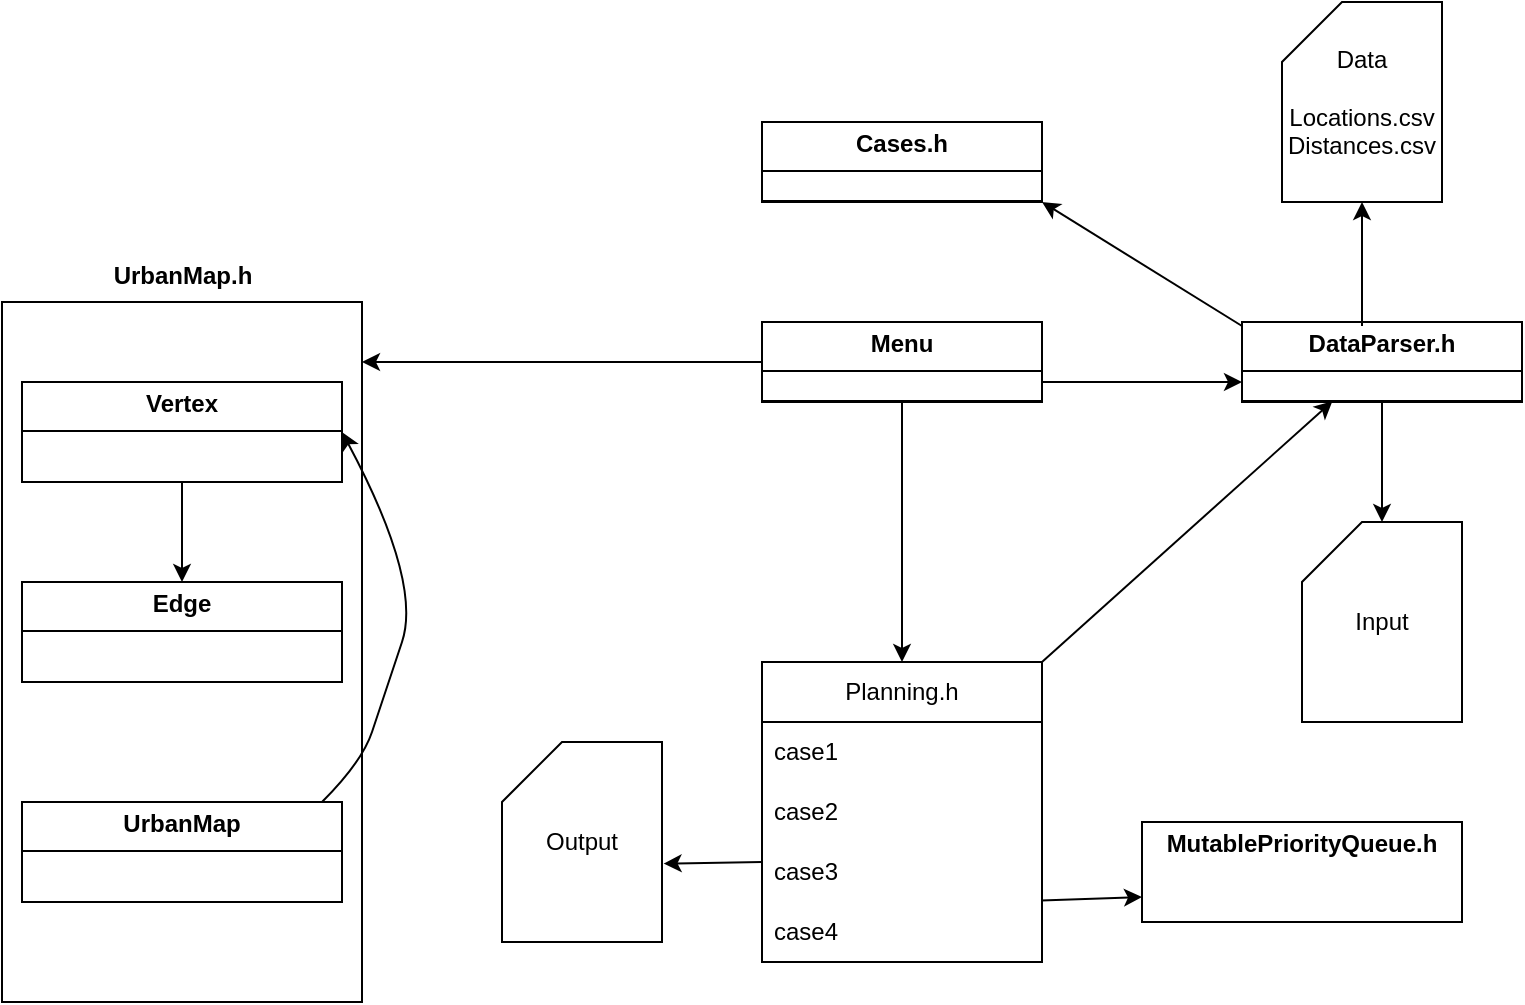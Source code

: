 <mxfile version="26.0.14">
  <diagram id="C5RBs43oDa-KdzZeNtuy" name="Page-1">
    <mxGraphModel dx="1242" dy="565" grid="1" gridSize="10" guides="1" tooltips="1" connect="1" arrows="1" fold="1" page="1" pageScale="1" pageWidth="827" pageHeight="1169" math="0" shadow="0">
      <root>
        <mxCell id="WIyWlLk6GJQsqaUBKTNV-0" />
        <mxCell id="WIyWlLk6GJQsqaUBKTNV-1" parent="WIyWlLk6GJQsqaUBKTNV-0" />
        <mxCell id="vUBYNnpiDyhJFMi7h6ys-1" value="" style="html=1;dropTarget=0;whiteSpace=wrap;" vertex="1" parent="WIyWlLk6GJQsqaUBKTNV-1">
          <mxGeometry x="60" y="170" width="180" height="350" as="geometry" />
        </mxCell>
        <mxCell id="vUBYNnpiDyhJFMi7h6ys-3" value="&lt;p style=&quot;margin:0px;margin-top:4px;text-align:center;&quot;&gt;&lt;b&gt;Vertex&lt;/b&gt;&lt;/p&gt;&lt;hr size=&quot;1&quot; style=&quot;border-style:solid;&quot;&gt;&lt;p style=&quot;margin:0px;margin-left:4px;&quot;&gt;&lt;br&gt;&lt;/p&gt;&lt;hr size=&quot;1&quot; style=&quot;border-style:solid;&quot;&gt;&lt;p style=&quot;margin:0px;margin-left:4px;&quot;&gt;&lt;br&gt;&lt;/p&gt;" style="verticalAlign=top;align=left;overflow=fill;html=1;whiteSpace=wrap;" vertex="1" parent="WIyWlLk6GJQsqaUBKTNV-1">
          <mxGeometry x="70" y="210" width="160" height="50" as="geometry" />
        </mxCell>
        <mxCell id="vUBYNnpiDyhJFMi7h6ys-4" value="&lt;p style=&quot;margin:0px;margin-top:4px;text-align:center;&quot;&gt;&lt;b&gt;Edge&lt;/b&gt;&lt;/p&gt;&lt;hr size=&quot;1&quot; style=&quot;border-style:solid;&quot;&gt;&lt;p style=&quot;margin:0px;margin-left:4px;&quot;&gt;&lt;br&gt;&lt;/p&gt;&lt;hr size=&quot;1&quot; style=&quot;border-style:solid;&quot;&gt;&lt;p style=&quot;margin:0px;margin-left:4px;&quot;&gt;&lt;br&gt;&lt;/p&gt;" style="verticalAlign=top;align=left;overflow=fill;html=1;whiteSpace=wrap;" vertex="1" parent="WIyWlLk6GJQsqaUBKTNV-1">
          <mxGeometry x="70" y="310" width="160" height="50" as="geometry" />
        </mxCell>
        <mxCell id="vUBYNnpiDyhJFMi7h6ys-5" value="&lt;p style=&quot;margin:0px;margin-top:4px;text-align:center;&quot;&gt;&lt;b&gt;UrbanMap&lt;/b&gt;&lt;/p&gt;&lt;hr size=&quot;1&quot; style=&quot;border-style:solid;&quot;&gt;&lt;p style=&quot;margin:0px;margin-left:4px;&quot;&gt;&lt;/p&gt;&lt;p style=&quot;margin:0px;margin-left:4px;&quot;&gt;&lt;br&gt;&lt;/p&gt;" style="verticalAlign=top;align=left;overflow=fill;html=1;whiteSpace=wrap;" vertex="1" parent="WIyWlLk6GJQsqaUBKTNV-1">
          <mxGeometry x="70" y="420" width="160" height="50" as="geometry" />
        </mxCell>
        <mxCell id="vUBYNnpiDyhJFMi7h6ys-6" value="UrbanMap.h" style="text;align=center;fontStyle=1;verticalAlign=middle;spacingLeft=3;spacingRight=3;strokeColor=none;rotatable=0;points=[[0,0.5],[1,0.5]];portConstraint=eastwest;html=1;" vertex="1" parent="WIyWlLk6GJQsqaUBKTNV-1">
          <mxGeometry x="110" y="144" width="80" height="26" as="geometry" />
        </mxCell>
        <mxCell id="vUBYNnpiDyhJFMi7h6ys-9" value="" style="curved=1;endArrow=classic;html=1;rounded=0;entryX=1;entryY=0.5;entryDx=0;entryDy=0;" edge="1" parent="WIyWlLk6GJQsqaUBKTNV-1" target="vUBYNnpiDyhJFMi7h6ys-3">
          <mxGeometry width="50" height="50" relative="1" as="geometry">
            <mxPoint x="220" y="420" as="sourcePoint" />
            <mxPoint x="270" y="260" as="targetPoint" />
            <Array as="points">
              <mxPoint x="240" y="400" />
              <mxPoint x="250" y="370" />
              <mxPoint x="270" y="310" />
            </Array>
          </mxGeometry>
        </mxCell>
        <mxCell id="vUBYNnpiDyhJFMi7h6ys-10" value="&lt;p style=&quot;margin:0px;margin-top:4px;text-align:center;&quot;&gt;&lt;b&gt;Menu&lt;/b&gt;&lt;/p&gt;&lt;hr size=&quot;1&quot; style=&quot;border-style:solid;&quot;&gt;&lt;div style=&quot;height:2px;&quot;&gt;&lt;/div&gt;&lt;hr size=&quot;1&quot; style=&quot;border-style:solid;&quot;&gt;&lt;div style=&quot;height:2px;&quot;&gt;&lt;/div&gt;" style="verticalAlign=top;align=left;overflow=fill;html=1;whiteSpace=wrap;" vertex="1" parent="WIyWlLk6GJQsqaUBKTNV-1">
          <mxGeometry x="440" y="180" width="140" height="40" as="geometry" />
        </mxCell>
        <mxCell id="vUBYNnpiDyhJFMi7h6ys-11" value="" style="endArrow=classic;html=1;rounded=0;exitX=0;exitY=0.5;exitDx=0;exitDy=0;" edge="1" parent="WIyWlLk6GJQsqaUBKTNV-1" source="vUBYNnpiDyhJFMi7h6ys-10">
          <mxGeometry width="50" height="50" relative="1" as="geometry">
            <mxPoint x="440" y="190" as="sourcePoint" />
            <mxPoint x="240" y="200" as="targetPoint" />
          </mxGeometry>
        </mxCell>
        <mxCell id="vUBYNnpiDyhJFMi7h6ys-12" value="Planning.h" style="swimlane;fontStyle=0;childLayout=stackLayout;horizontal=1;startSize=30;horizontalStack=0;resizeParent=1;resizeParentMax=0;resizeLast=0;collapsible=1;marginBottom=0;whiteSpace=wrap;html=1;" vertex="1" parent="WIyWlLk6GJQsqaUBKTNV-1">
          <mxGeometry x="440" y="350" width="140" height="150" as="geometry" />
        </mxCell>
        <mxCell id="vUBYNnpiDyhJFMi7h6ys-13" value="case1" style="text;strokeColor=none;fillColor=none;align=left;verticalAlign=middle;spacingLeft=4;spacingRight=4;overflow=hidden;points=[[0,0.5],[1,0.5]];portConstraint=eastwest;rotatable=0;whiteSpace=wrap;html=1;" vertex="1" parent="vUBYNnpiDyhJFMi7h6ys-12">
          <mxGeometry y="30" width="140" height="30" as="geometry" />
        </mxCell>
        <mxCell id="vUBYNnpiDyhJFMi7h6ys-14" value="case2" style="text;strokeColor=none;fillColor=none;align=left;verticalAlign=middle;spacingLeft=4;spacingRight=4;overflow=hidden;points=[[0,0.5],[1,0.5]];portConstraint=eastwest;rotatable=0;whiteSpace=wrap;html=1;" vertex="1" parent="vUBYNnpiDyhJFMi7h6ys-12">
          <mxGeometry y="60" width="140" height="30" as="geometry" />
        </mxCell>
        <mxCell id="vUBYNnpiDyhJFMi7h6ys-26" value="" style="endArrow=classic;html=1;rounded=0;entryX=1.01;entryY=0.608;entryDx=0;entryDy=0;entryPerimeter=0;" edge="1" parent="vUBYNnpiDyhJFMi7h6ys-12" target="vUBYNnpiDyhJFMi7h6ys-25">
          <mxGeometry width="50" height="50" relative="1" as="geometry">
            <mxPoint y="100" as="sourcePoint" />
            <mxPoint x="50" y="50" as="targetPoint" />
          </mxGeometry>
        </mxCell>
        <mxCell id="vUBYNnpiDyhJFMi7h6ys-15" value="case3" style="text;strokeColor=none;fillColor=none;align=left;verticalAlign=middle;spacingLeft=4;spacingRight=4;overflow=hidden;points=[[0,0.5],[1,0.5]];portConstraint=eastwest;rotatable=0;whiteSpace=wrap;html=1;" vertex="1" parent="vUBYNnpiDyhJFMi7h6ys-12">
          <mxGeometry y="90" width="140" height="30" as="geometry" />
        </mxCell>
        <mxCell id="vUBYNnpiDyhJFMi7h6ys-17" value="case4" style="text;strokeColor=none;fillColor=none;align=left;verticalAlign=middle;spacingLeft=4;spacingRight=4;overflow=hidden;points=[[0,0.5],[1,0.5]];portConstraint=eastwest;rotatable=0;whiteSpace=wrap;html=1;" vertex="1" parent="vUBYNnpiDyhJFMi7h6ys-12">
          <mxGeometry y="120" width="140" height="30" as="geometry" />
        </mxCell>
        <mxCell id="vUBYNnpiDyhJFMi7h6ys-16" value="" style="endArrow=classic;html=1;rounded=0;entryX=0.5;entryY=0;entryDx=0;entryDy=0;" edge="1" parent="WIyWlLk6GJQsqaUBKTNV-1" target="vUBYNnpiDyhJFMi7h6ys-12">
          <mxGeometry width="50" height="50" relative="1" as="geometry">
            <mxPoint x="510" y="220" as="sourcePoint" />
            <mxPoint x="560" y="170" as="targetPoint" />
          </mxGeometry>
        </mxCell>
        <mxCell id="vUBYNnpiDyhJFMi7h6ys-18" value="" style="endArrow=classic;html=1;rounded=0;entryX=0.5;entryY=0;entryDx=0;entryDy=0;" edge="1" parent="WIyWlLk6GJQsqaUBKTNV-1" target="vUBYNnpiDyhJFMi7h6ys-4">
          <mxGeometry width="50" height="50" relative="1" as="geometry">
            <mxPoint x="150" y="260" as="sourcePoint" />
            <mxPoint x="200" y="210" as="targetPoint" />
          </mxGeometry>
        </mxCell>
        <mxCell id="vUBYNnpiDyhJFMi7h6ys-19" value="Data&lt;br&gt;&lt;br&gt;&lt;div&gt;Locations.csv&lt;br&gt;Distances.csv&lt;/div&gt;" style="shape=card;whiteSpace=wrap;html=1;" vertex="1" parent="WIyWlLk6GJQsqaUBKTNV-1">
          <mxGeometry x="700" y="20" width="80" height="100" as="geometry" />
        </mxCell>
        <mxCell id="vUBYNnpiDyhJFMi7h6ys-20" value="&lt;p style=&quot;margin:0px;margin-top:4px;text-align:center;&quot;&gt;&lt;b&gt;DataParser.h&lt;/b&gt;&lt;/p&gt;&lt;hr size=&quot;1&quot; style=&quot;border-style:solid;&quot;&gt;&lt;div style=&quot;height:2px;&quot;&gt;&lt;/div&gt;&lt;hr size=&quot;1&quot; style=&quot;border-style:solid;&quot;&gt;&lt;div style=&quot;height:2px;&quot;&gt;&lt;/div&gt;" style="verticalAlign=top;align=left;overflow=fill;html=1;whiteSpace=wrap;" vertex="1" parent="WIyWlLk6GJQsqaUBKTNV-1">
          <mxGeometry x="680" y="180" width="140" height="40" as="geometry" />
        </mxCell>
        <mxCell id="vUBYNnpiDyhJFMi7h6ys-21" value="" style="endArrow=classic;html=1;rounded=0;entryX=0;entryY=0.75;entryDx=0;entryDy=0;" edge="1" parent="WIyWlLk6GJQsqaUBKTNV-1" target="vUBYNnpiDyhJFMi7h6ys-20">
          <mxGeometry width="50" height="50" relative="1" as="geometry">
            <mxPoint x="580" y="210" as="sourcePoint" />
            <mxPoint x="630" y="160" as="targetPoint" />
          </mxGeometry>
        </mxCell>
        <mxCell id="vUBYNnpiDyhJFMi7h6ys-22" value="" style="endArrow=classic;html=1;rounded=0;entryX=0.5;entryY=1;entryDx=0;entryDy=0;entryPerimeter=0;" edge="1" parent="WIyWlLk6GJQsqaUBKTNV-1" target="vUBYNnpiDyhJFMi7h6ys-19">
          <mxGeometry width="50" height="50" relative="1" as="geometry">
            <mxPoint x="740" y="182" as="sourcePoint" />
            <mxPoint x="790" y="132" as="targetPoint" />
          </mxGeometry>
        </mxCell>
        <mxCell id="vUBYNnpiDyhJFMi7h6ys-23" value="Input" style="shape=card;whiteSpace=wrap;html=1;" vertex="1" parent="WIyWlLk6GJQsqaUBKTNV-1">
          <mxGeometry x="710" y="280" width="80" height="100" as="geometry" />
        </mxCell>
        <mxCell id="vUBYNnpiDyhJFMi7h6ys-24" value="" style="endArrow=classic;html=1;rounded=0;entryX=0.5;entryY=0;entryDx=0;entryDy=0;entryPerimeter=0;exitX=0.5;exitY=1;exitDx=0;exitDy=0;" edge="1" parent="WIyWlLk6GJQsqaUBKTNV-1" source="vUBYNnpiDyhJFMi7h6ys-20" target="vUBYNnpiDyhJFMi7h6ys-23">
          <mxGeometry width="50" height="50" relative="1" as="geometry">
            <mxPoint x="740" y="220" as="sourcePoint" />
            <mxPoint x="790" y="170" as="targetPoint" />
          </mxGeometry>
        </mxCell>
        <mxCell id="vUBYNnpiDyhJFMi7h6ys-25" value="Output" style="shape=card;whiteSpace=wrap;html=1;" vertex="1" parent="WIyWlLk6GJQsqaUBKTNV-1">
          <mxGeometry x="310" y="390" width="80" height="100" as="geometry" />
        </mxCell>
        <mxCell id="vUBYNnpiDyhJFMi7h6ys-27" value="&lt;p style=&quot;margin:0px;margin-top:4px;text-align:center;&quot;&gt;&lt;b&gt;MutablePriorityQueue.h&lt;/b&gt;&lt;/p&gt;" style="verticalAlign=top;align=left;overflow=fill;html=1;whiteSpace=wrap;" vertex="1" parent="WIyWlLk6GJQsqaUBKTNV-1">
          <mxGeometry x="630" y="430" width="160" height="50" as="geometry" />
        </mxCell>
        <mxCell id="vUBYNnpiDyhJFMi7h6ys-28" value="" style="endArrow=classic;html=1;rounded=0;entryX=0;entryY=0.75;entryDx=0;entryDy=0;exitX=0.997;exitY=0.973;exitDx=0;exitDy=0;exitPerimeter=0;" edge="1" parent="WIyWlLk6GJQsqaUBKTNV-1" source="vUBYNnpiDyhJFMi7h6ys-15" target="vUBYNnpiDyhJFMi7h6ys-27">
          <mxGeometry width="50" height="50" relative="1" as="geometry">
            <mxPoint x="580" y="470" as="sourcePoint" />
            <mxPoint x="630" y="420" as="targetPoint" />
          </mxGeometry>
        </mxCell>
        <mxCell id="vUBYNnpiDyhJFMi7h6ys-29" value="&lt;p style=&quot;margin:0px;margin-top:4px;text-align:center;&quot;&gt;&lt;b&gt;Cases.h&lt;/b&gt;&lt;/p&gt;&lt;hr size=&quot;1&quot; style=&quot;border-style:solid;&quot;&gt;&lt;div style=&quot;height:2px;&quot;&gt;&lt;/div&gt;&lt;hr size=&quot;1&quot; style=&quot;border-style:solid;&quot;&gt;&lt;div style=&quot;height:2px;&quot;&gt;&lt;/div&gt;" style="verticalAlign=top;align=left;overflow=fill;html=1;whiteSpace=wrap;" vertex="1" parent="WIyWlLk6GJQsqaUBKTNV-1">
          <mxGeometry x="440" y="80" width="140" height="40" as="geometry" />
        </mxCell>
        <mxCell id="vUBYNnpiDyhJFMi7h6ys-30" value="" style="endArrow=classic;html=1;rounded=0;entryX=0.323;entryY=0.99;entryDx=0;entryDy=0;entryPerimeter=0;" edge="1" parent="WIyWlLk6GJQsqaUBKTNV-1" target="vUBYNnpiDyhJFMi7h6ys-20">
          <mxGeometry width="50" height="50" relative="1" as="geometry">
            <mxPoint x="580" y="350" as="sourcePoint" />
            <mxPoint x="630" y="300" as="targetPoint" />
          </mxGeometry>
        </mxCell>
        <mxCell id="vUBYNnpiDyhJFMi7h6ys-31" value="" style="endArrow=classic;html=1;rounded=0;entryX=1;entryY=1;entryDx=0;entryDy=0;" edge="1" parent="WIyWlLk6GJQsqaUBKTNV-1" target="vUBYNnpiDyhJFMi7h6ys-29">
          <mxGeometry width="50" height="50" relative="1" as="geometry">
            <mxPoint x="680" y="182" as="sourcePoint" />
            <mxPoint x="730" y="132" as="targetPoint" />
          </mxGeometry>
        </mxCell>
      </root>
    </mxGraphModel>
  </diagram>
</mxfile>
